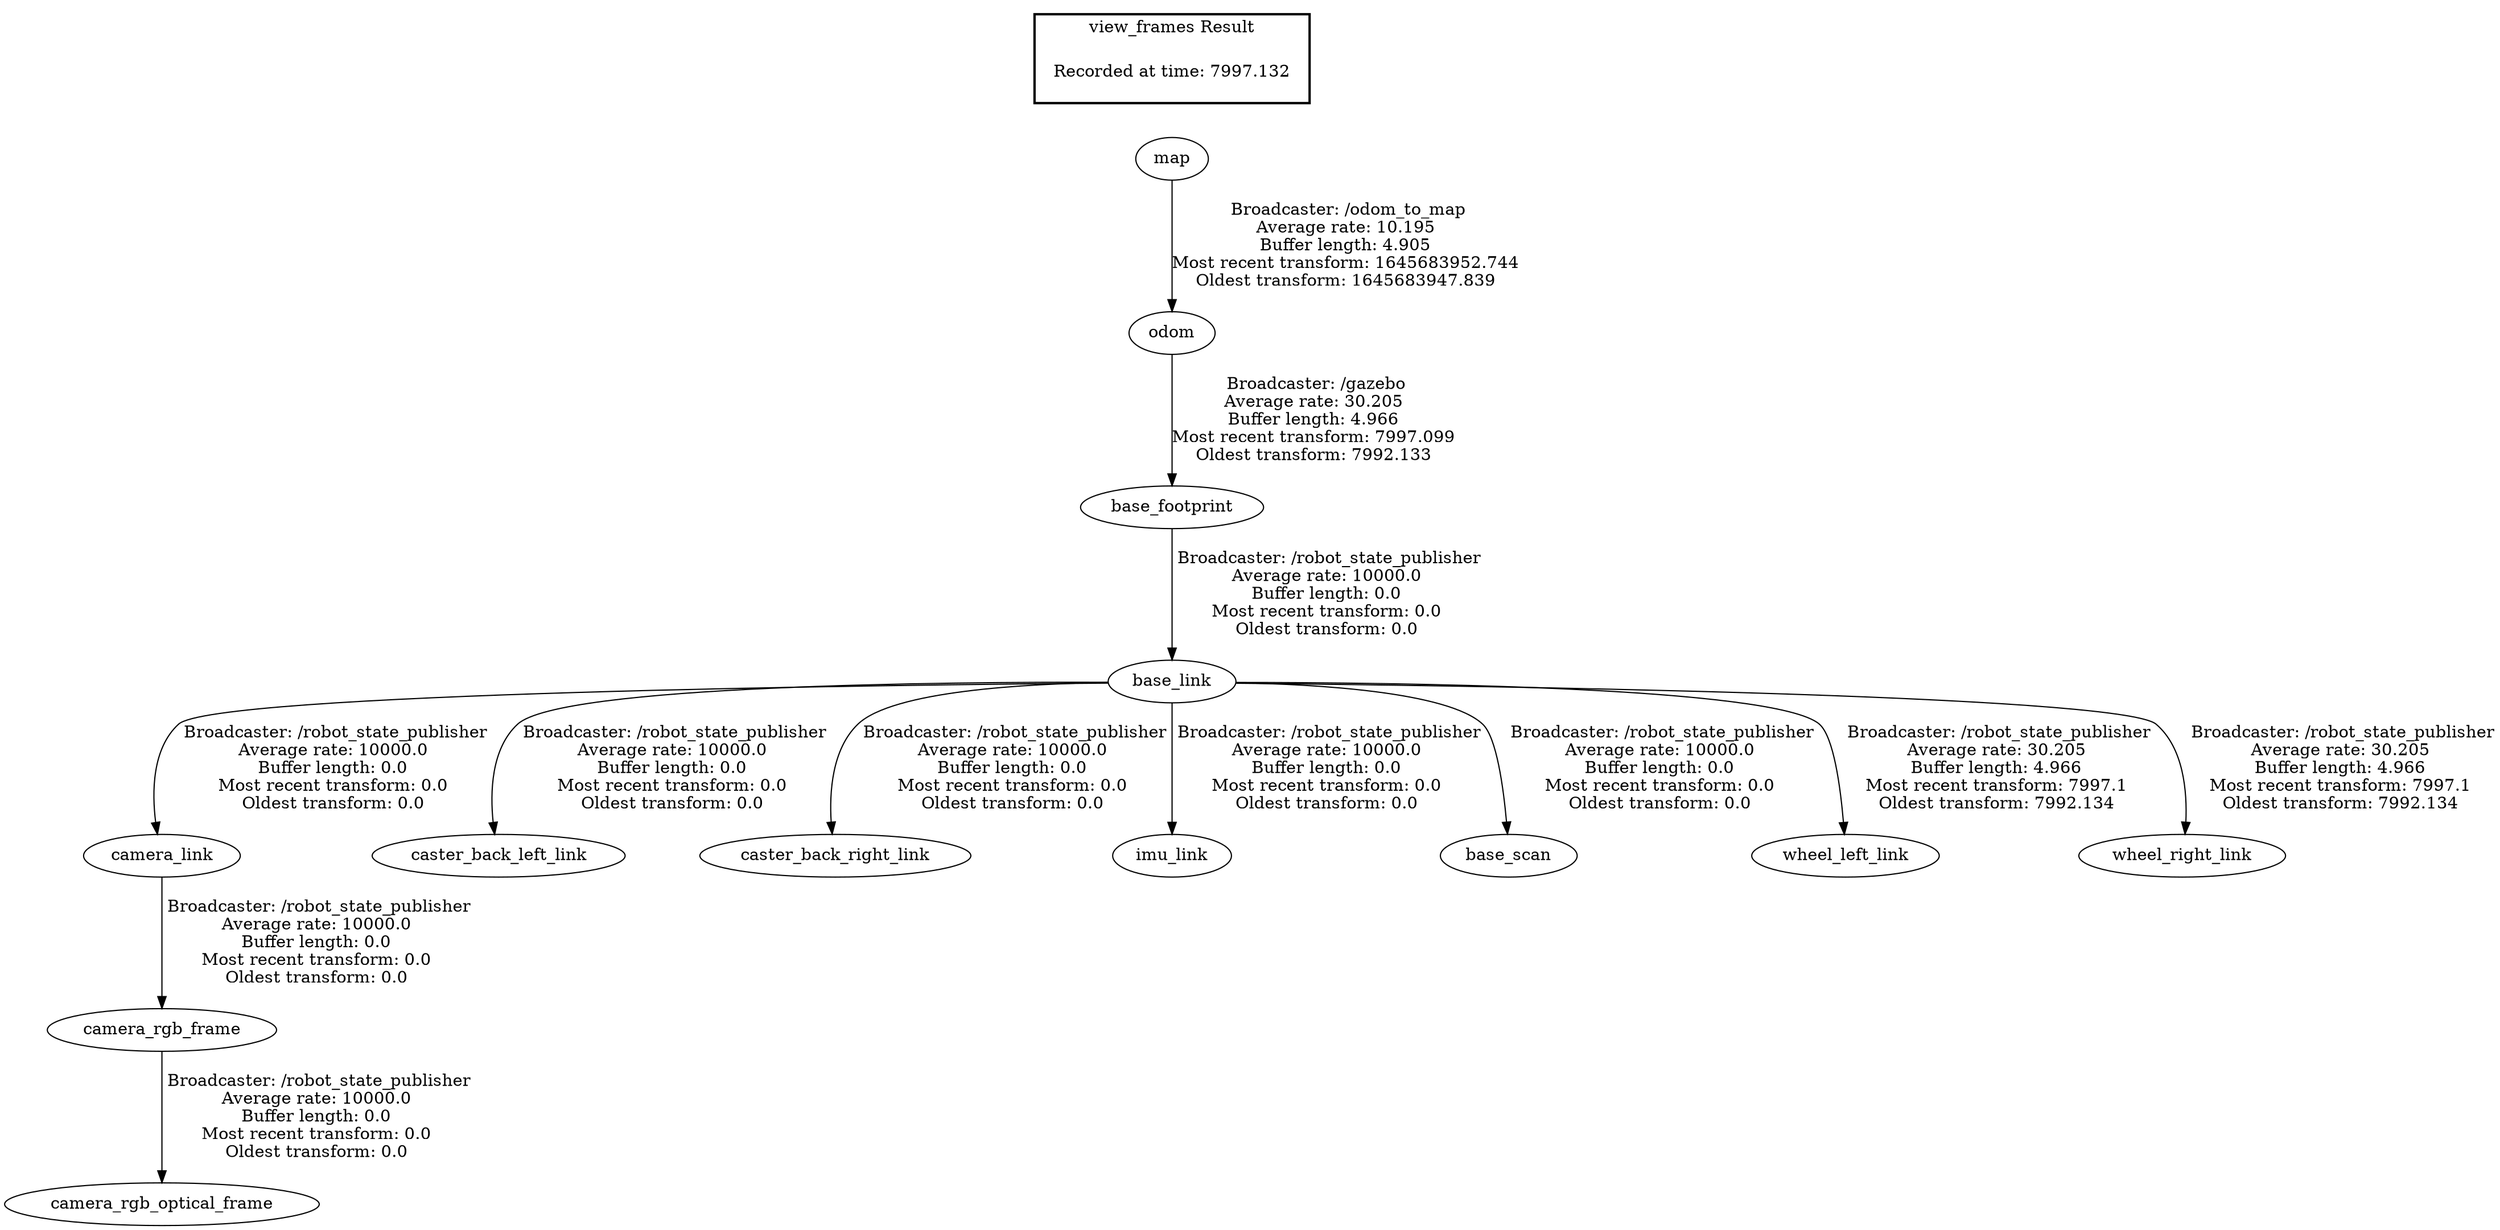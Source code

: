 digraph G {
"base_footprint" -> "base_link"[label=" Broadcaster: /robot_state_publisher\nAverage rate: 10000.0\nBuffer length: 0.0\nMost recent transform: 0.0\nOldest transform: 0.0\n"];
"odom" -> "base_footprint"[label=" Broadcaster: /gazebo\nAverage rate: 30.205\nBuffer length: 4.966\nMost recent transform: 7997.099\nOldest transform: 7992.133\n"];
"base_link" -> "camera_link"[label=" Broadcaster: /robot_state_publisher\nAverage rate: 10000.0\nBuffer length: 0.0\nMost recent transform: 0.0\nOldest transform: 0.0\n"];
"camera_link" -> "camera_rgb_frame"[label=" Broadcaster: /robot_state_publisher\nAverage rate: 10000.0\nBuffer length: 0.0\nMost recent transform: 0.0\nOldest transform: 0.0\n"];
"camera_rgb_frame" -> "camera_rgb_optical_frame"[label=" Broadcaster: /robot_state_publisher\nAverage rate: 10000.0\nBuffer length: 0.0\nMost recent transform: 0.0\nOldest transform: 0.0\n"];
"base_link" -> "caster_back_left_link"[label=" Broadcaster: /robot_state_publisher\nAverage rate: 10000.0\nBuffer length: 0.0\nMost recent transform: 0.0\nOldest transform: 0.0\n"];
"base_link" -> "caster_back_right_link"[label=" Broadcaster: /robot_state_publisher\nAverage rate: 10000.0\nBuffer length: 0.0\nMost recent transform: 0.0\nOldest transform: 0.0\n"];
"base_link" -> "imu_link"[label=" Broadcaster: /robot_state_publisher\nAverage rate: 10000.0\nBuffer length: 0.0\nMost recent transform: 0.0\nOldest transform: 0.0\n"];
"base_link" -> "base_scan"[label=" Broadcaster: /robot_state_publisher\nAverage rate: 10000.0\nBuffer length: 0.0\nMost recent transform: 0.0\nOldest transform: 0.0\n"];
"map" -> "odom"[label=" Broadcaster: /odom_to_map\nAverage rate: 10.195\nBuffer length: 4.905\nMost recent transform: 1645683952.744\nOldest transform: 1645683947.839\n"];
"base_link" -> "wheel_left_link"[label=" Broadcaster: /robot_state_publisher\nAverage rate: 30.205\nBuffer length: 4.966\nMost recent transform: 7997.1\nOldest transform: 7992.134\n"];
"base_link" -> "wheel_right_link"[label=" Broadcaster: /robot_state_publisher\nAverage rate: 30.205\nBuffer length: 4.966\nMost recent transform: 7997.1\nOldest transform: 7992.134\n"];
edge [style=invis];
 subgraph cluster_legend { style=bold; color=black; label ="view_frames Result";
"Recorded at time: 7997.132"[ shape=plaintext ] ;
}->"map";
}